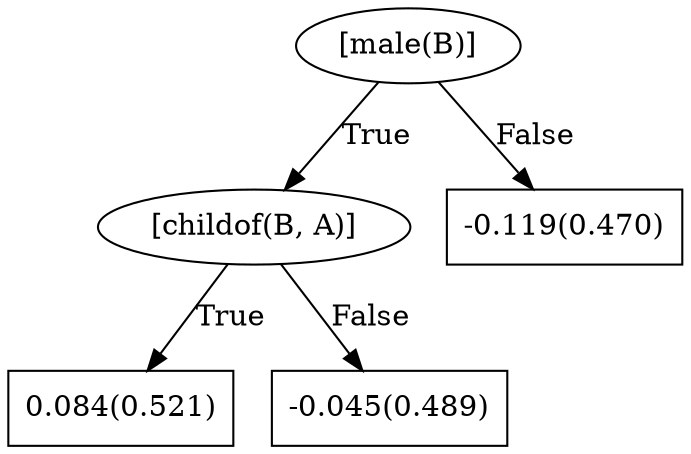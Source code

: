 digraph G{ 
1[label = "[male(B)]"];
1 -> 2[label="True"];
1 -> 3[label="False"];
2[label = "[childof(B, A)]"];
2 -> 4[label="True"];
2 -> 5[label="False"];
4[shape = box,label = "0.084(0.521)"];
5[shape = box,label = "-0.045(0.489)"];
3[shape = box,label = "-0.119(0.470)"];
}
